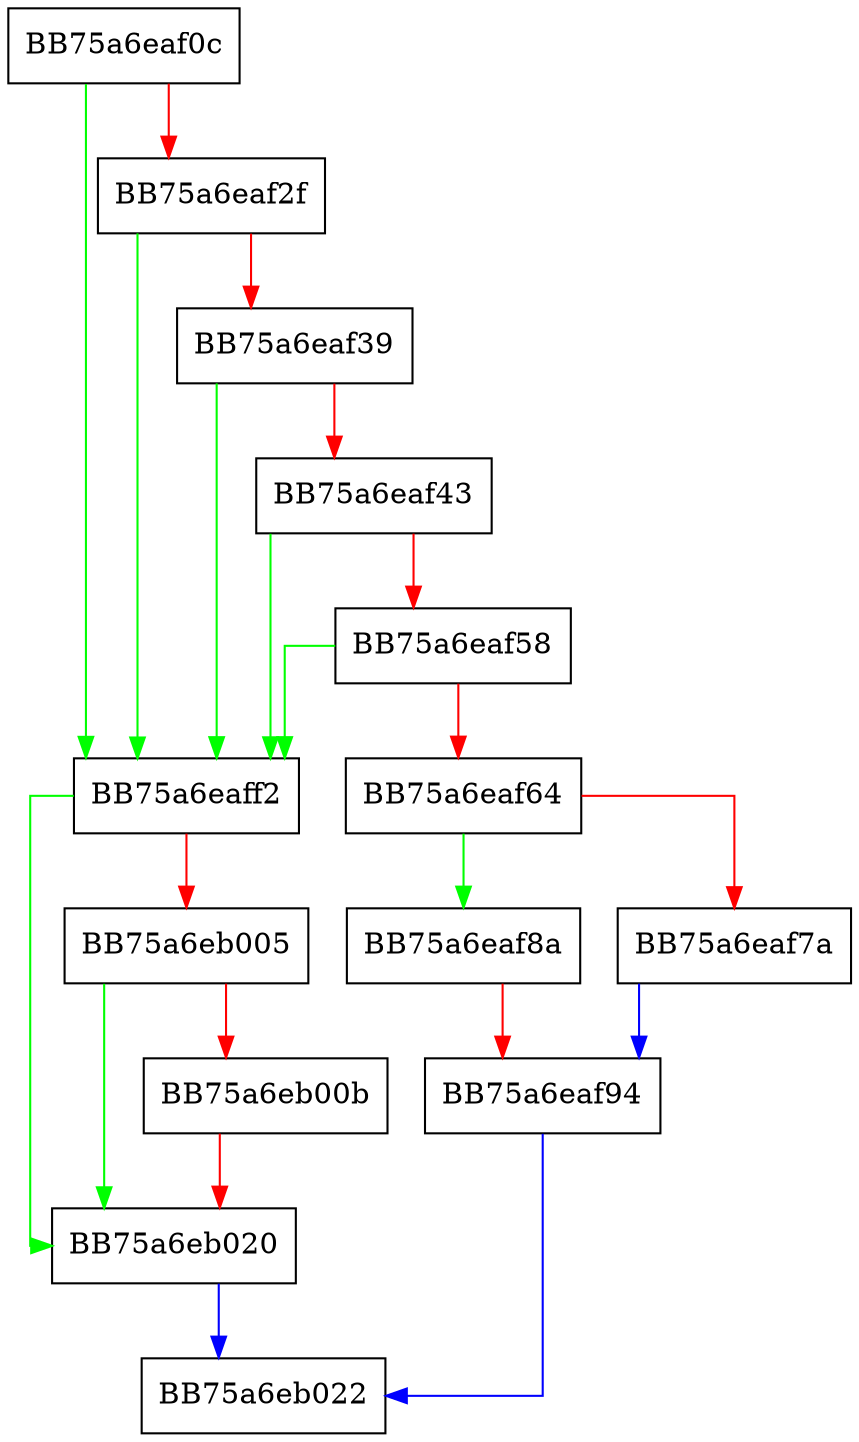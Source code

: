 digraph LoadBmFileOverWriteExclusions {
  node [shape="box"];
  graph [splines=ortho];
  BB75a6eaf0c -> BB75a6eaff2 [color="green"];
  BB75a6eaf0c -> BB75a6eaf2f [color="red"];
  BB75a6eaf2f -> BB75a6eaff2 [color="green"];
  BB75a6eaf2f -> BB75a6eaf39 [color="red"];
  BB75a6eaf39 -> BB75a6eaff2 [color="green"];
  BB75a6eaf39 -> BB75a6eaf43 [color="red"];
  BB75a6eaf43 -> BB75a6eaff2 [color="green"];
  BB75a6eaf43 -> BB75a6eaf58 [color="red"];
  BB75a6eaf58 -> BB75a6eaff2 [color="green"];
  BB75a6eaf58 -> BB75a6eaf64 [color="red"];
  BB75a6eaf64 -> BB75a6eaf8a [color="green"];
  BB75a6eaf64 -> BB75a6eaf7a [color="red"];
  BB75a6eaf7a -> BB75a6eaf94 [color="blue"];
  BB75a6eaf8a -> BB75a6eaf94 [color="red"];
  BB75a6eaf94 -> BB75a6eb022 [color="blue"];
  BB75a6eaff2 -> BB75a6eb020 [color="green"];
  BB75a6eaff2 -> BB75a6eb005 [color="red"];
  BB75a6eb005 -> BB75a6eb020 [color="green"];
  BB75a6eb005 -> BB75a6eb00b [color="red"];
  BB75a6eb00b -> BB75a6eb020 [color="red"];
  BB75a6eb020 -> BB75a6eb022 [color="blue"];
}